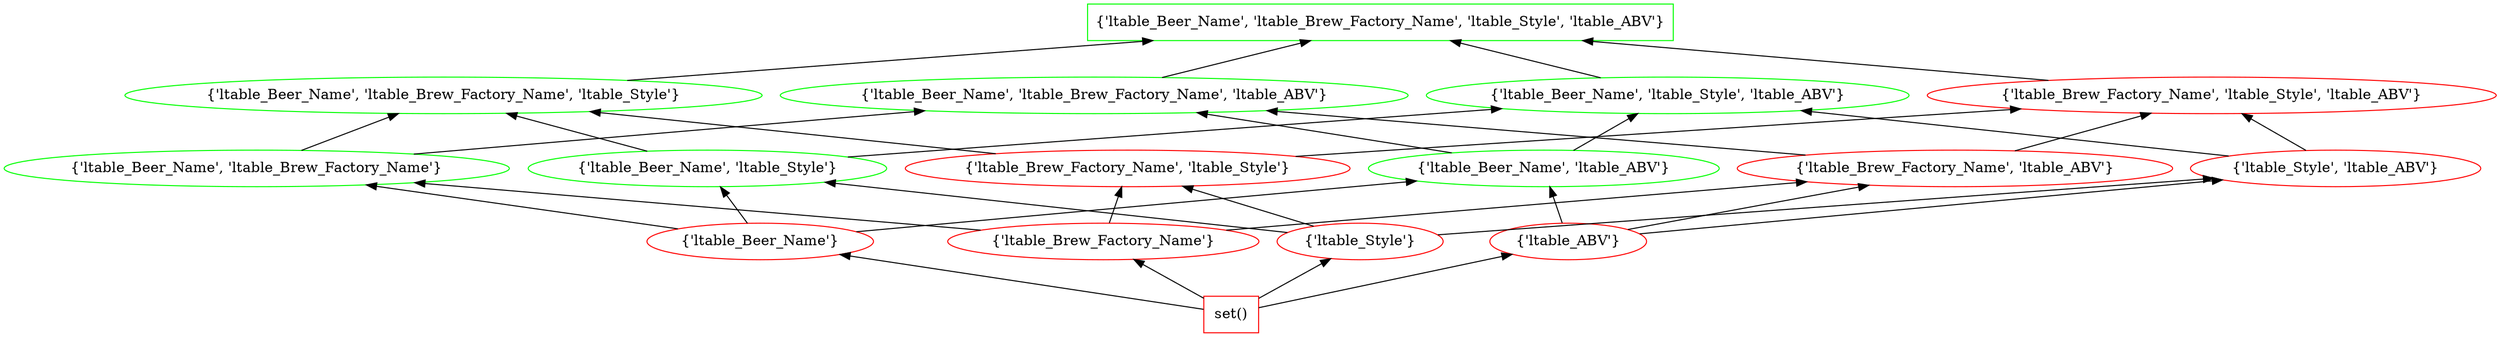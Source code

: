 digraph G {
splines="line"
rankdir=BT
"{'ltable_Beer_Name', 'ltable_Brew_Factory_Name', 'ltable_Style', 'ltable_ABV'}" [shape=box];
"set()" [shape=box];
"set()" [color=red];
"set()" -> "{'ltable_Beer_Name'}";
"set()" -> "{'ltable_Brew_Factory_Name'}";
"set()" -> "{'ltable_Style'}";
"set()" -> "{'ltable_ABV'}";
"{'ltable_Beer_Name'}" [color=red];
"{'ltable_Beer_Name'}" -> "{'ltable_Beer_Name', 'ltable_Brew_Factory_Name'}";
"{'ltable_Beer_Name'}" -> "{'ltable_Beer_Name', 'ltable_Style'}";
"{'ltable_Beer_Name'}" -> "{'ltable_Beer_Name', 'ltable_ABV'}";
"{'ltable_Brew_Factory_Name'}" [color=red];
"{'ltable_Brew_Factory_Name'}" -> "{'ltable_Beer_Name', 'ltable_Brew_Factory_Name'}";
"{'ltable_Brew_Factory_Name'}" -> "{'ltable_Brew_Factory_Name', 'ltable_Style'}";
"{'ltable_Brew_Factory_Name'}" -> "{'ltable_Brew_Factory_Name', 'ltable_ABV'}";
"{'ltable_Style'}" [color=red];
"{'ltable_Style'}" -> "{'ltable_Beer_Name', 'ltable_Style'}";
"{'ltable_Style'}" -> "{'ltable_Brew_Factory_Name', 'ltable_Style'}";
"{'ltable_Style'}" -> "{'ltable_Style', 'ltable_ABV'}";
"{'ltable_ABV'}" [color=red];
"{'ltable_ABV'}" -> "{'ltable_Beer_Name', 'ltable_ABV'}";
"{'ltable_ABV'}" -> "{'ltable_Brew_Factory_Name', 'ltable_ABV'}";
"{'ltable_ABV'}" -> "{'ltable_Style', 'ltable_ABV'}";
"{'ltable_Beer_Name', 'ltable_Brew_Factory_Name'}" [color=green];
"{'ltable_Beer_Name', 'ltable_Brew_Factory_Name'}" -> "{'ltable_Beer_Name', 'ltable_Brew_Factory_Name', 'ltable_Style'}";
"{'ltable_Beer_Name', 'ltable_Brew_Factory_Name'}" -> "{'ltable_Beer_Name', 'ltable_Brew_Factory_Name', 'ltable_ABV'}";
"{'ltable_Beer_Name', 'ltable_Style'}" [color=green];
"{'ltable_Beer_Name', 'ltable_Style'}" -> "{'ltable_Beer_Name', 'ltable_Brew_Factory_Name', 'ltable_Style'}";
"{'ltable_Beer_Name', 'ltable_Style'}" -> "{'ltable_Beer_Name', 'ltable_Style', 'ltable_ABV'}";
"{'ltable_Beer_Name', 'ltable_ABV'}" [color=green];
"{'ltable_Beer_Name', 'ltable_ABV'}" -> "{'ltable_Beer_Name', 'ltable_Brew_Factory_Name', 'ltable_ABV'}";
"{'ltable_Beer_Name', 'ltable_ABV'}" -> "{'ltable_Beer_Name', 'ltable_Style', 'ltable_ABV'}";
"{'ltable_Brew_Factory_Name', 'ltable_Style'}" [color=red];
"{'ltable_Brew_Factory_Name', 'ltable_Style'}" -> "{'ltable_Beer_Name', 'ltable_Brew_Factory_Name', 'ltable_Style'}";
"{'ltable_Brew_Factory_Name', 'ltable_Style'}" -> "{'ltable_Brew_Factory_Name', 'ltable_Style', 'ltable_ABV'}";
"{'ltable_Brew_Factory_Name', 'ltable_ABV'}" [color=red];
"{'ltable_Brew_Factory_Name', 'ltable_ABV'}" -> "{'ltable_Beer_Name', 'ltable_Brew_Factory_Name', 'ltable_ABV'}";
"{'ltable_Brew_Factory_Name', 'ltable_ABV'}" -> "{'ltable_Brew_Factory_Name', 'ltable_Style', 'ltable_ABV'}";
"{'ltable_Style', 'ltable_ABV'}" [color=red];
"{'ltable_Style', 'ltable_ABV'}" -> "{'ltable_Beer_Name', 'ltable_Style', 'ltable_ABV'}";
"{'ltable_Style', 'ltable_ABV'}" -> "{'ltable_Brew_Factory_Name', 'ltable_Style', 'ltable_ABV'}";
"{'ltable_Beer_Name', 'ltable_Brew_Factory_Name', 'ltable_Style'}" [color=green];
"{'ltable_Beer_Name', 'ltable_Brew_Factory_Name', 'ltable_Style'}" -> "{'ltable_Beer_Name', 'ltable_Brew_Factory_Name', 'ltable_Style', 'ltable_ABV'}";
"{'ltable_Beer_Name', 'ltable_Brew_Factory_Name', 'ltable_ABV'}" [color=green];
"{'ltable_Beer_Name', 'ltable_Brew_Factory_Name', 'ltable_ABV'}" -> "{'ltable_Beer_Name', 'ltable_Brew_Factory_Name', 'ltable_Style', 'ltable_ABV'}";
"{'ltable_Beer_Name', 'ltable_Style', 'ltable_ABV'}" [color=green];
"{'ltable_Beer_Name', 'ltable_Style', 'ltable_ABV'}" -> "{'ltable_Beer_Name', 'ltable_Brew_Factory_Name', 'ltable_Style', 'ltable_ABV'}";
"{'ltable_Brew_Factory_Name', 'ltable_Style', 'ltable_ABV'}" [color=red];
"{'ltable_Brew_Factory_Name', 'ltable_Style', 'ltable_ABV'}" -> "{'ltable_Beer_Name', 'ltable_Brew_Factory_Name', 'ltable_Style', 'ltable_ABV'}";
"{'ltable_Beer_Name', 'ltable_Brew_Factory_Name', 'ltable_Style', 'ltable_ABV'}" [color=green];
}
